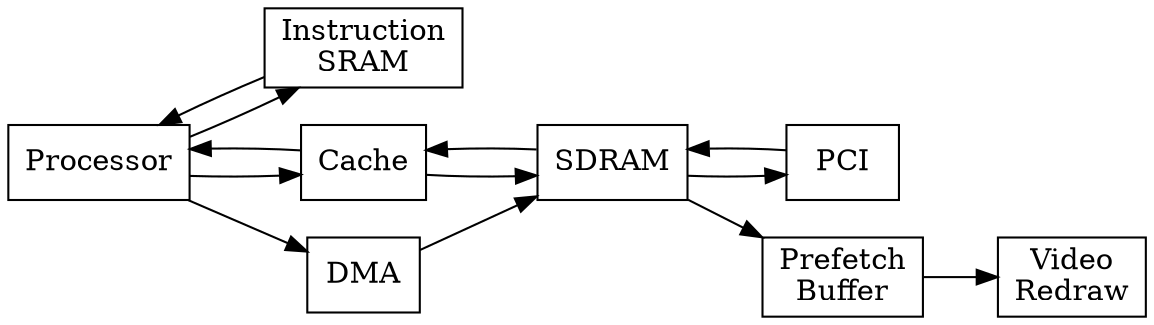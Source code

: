 digraph Mem_Hierarchy {
	rankdir	= LR;		// Choose left/right orientation
//	size	= "8,5";	// What does this do?
	node	[shape	= box]; 
	Processor		-> "Instruction\nSRAM"	-> Processor;
	Processor		-> Cache	-> Processor;
	Processor		-> DMA	-> SDRAM;
	PCI		-> SDRAM	-> PCI;
	SDRAM	-> Cache	-> SDRAM;
	SDRAM	-> "Prefetch\nBuffer"	-> "Video\nRedraw";
}
